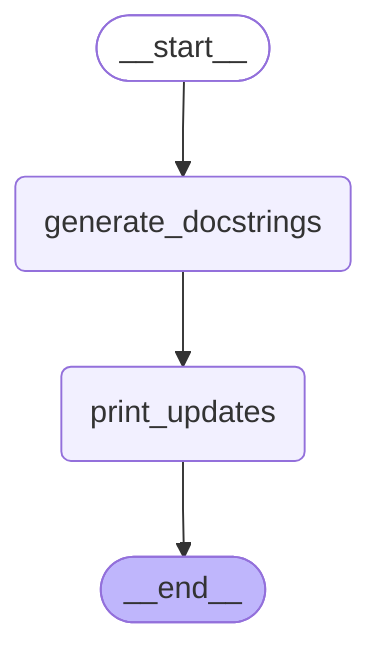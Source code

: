 %%{init: {'flowchart': {'curve': 'linear'}}}%%
graph TD;
	__start__([<p>__start__</p>]):::first
	generate_docstrings(generate_docstrings)
	print_updates(print_updates)
	__end__([<p>__end__</p>]):::last
	__start__ --> generate_docstrings;
	generate_docstrings --> print_updates;
	print_updates --> __end__;
	classDef default fill:#f2f0ff,line-height:1.2
	classDef first fill-opacity:0
	classDef last fill:#bfb6fc